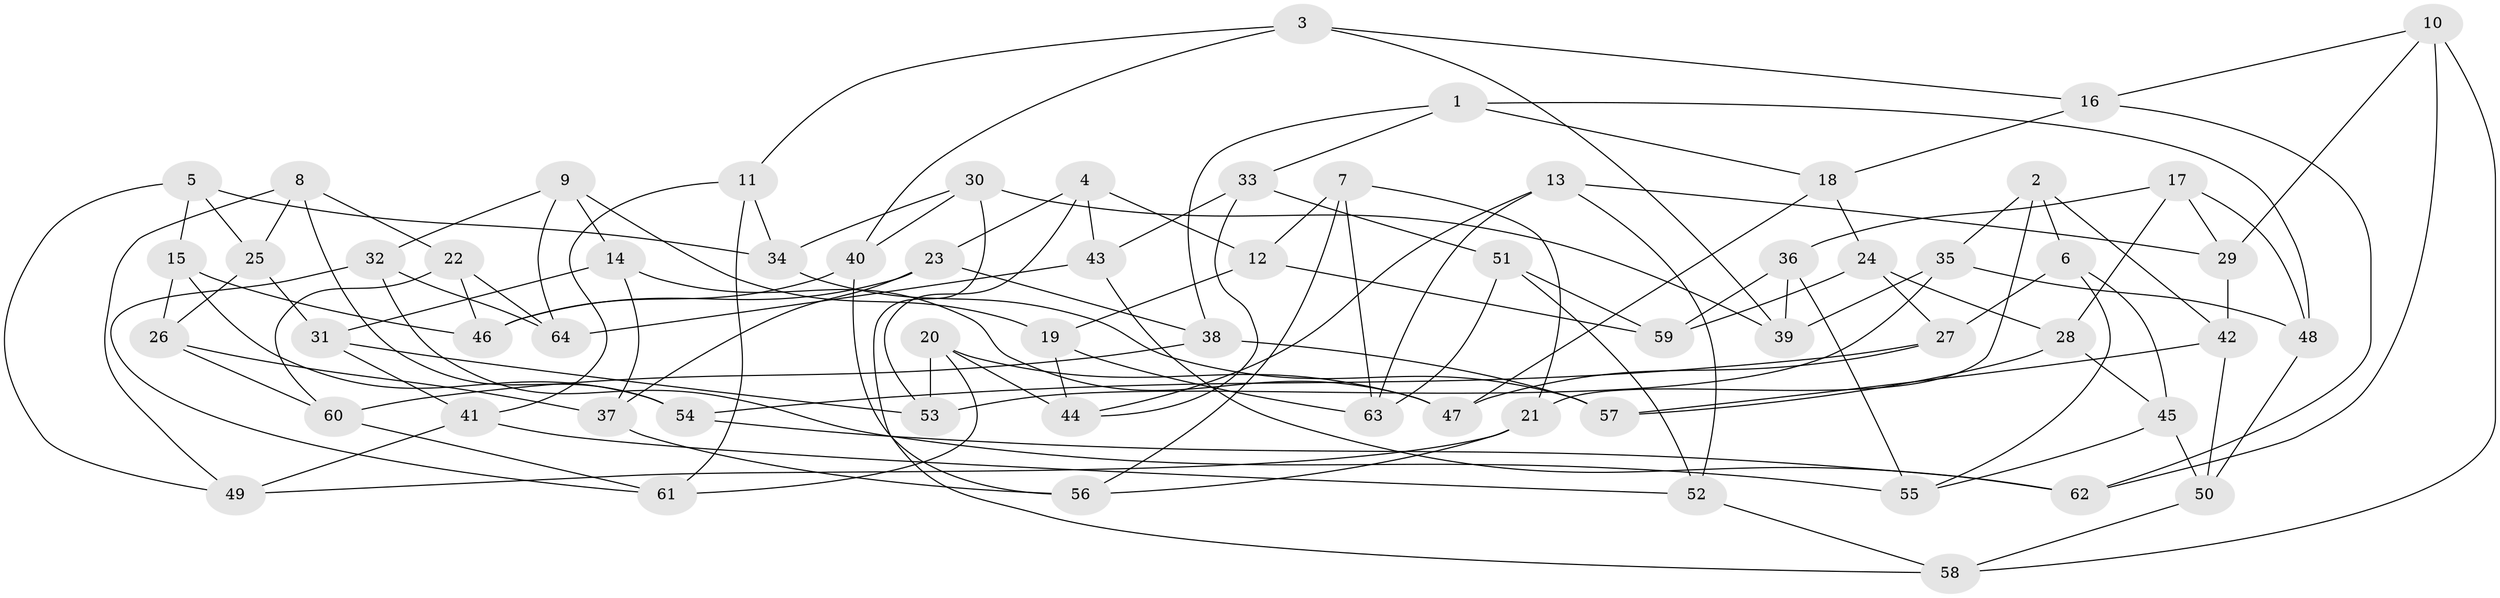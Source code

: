 // Generated by graph-tools (version 1.1) at 2025/02/03/09/25 03:02:56]
// undirected, 64 vertices, 128 edges
graph export_dot {
graph [start="1"]
  node [color=gray90,style=filled];
  1;
  2;
  3;
  4;
  5;
  6;
  7;
  8;
  9;
  10;
  11;
  12;
  13;
  14;
  15;
  16;
  17;
  18;
  19;
  20;
  21;
  22;
  23;
  24;
  25;
  26;
  27;
  28;
  29;
  30;
  31;
  32;
  33;
  34;
  35;
  36;
  37;
  38;
  39;
  40;
  41;
  42;
  43;
  44;
  45;
  46;
  47;
  48;
  49;
  50;
  51;
  52;
  53;
  54;
  55;
  56;
  57;
  58;
  59;
  60;
  61;
  62;
  63;
  64;
  1 -- 33;
  1 -- 48;
  1 -- 18;
  1 -- 38;
  2 -- 35;
  2 -- 42;
  2 -- 6;
  2 -- 21;
  3 -- 39;
  3 -- 40;
  3 -- 11;
  3 -- 16;
  4 -- 12;
  4 -- 43;
  4 -- 23;
  4 -- 53;
  5 -- 25;
  5 -- 49;
  5 -- 34;
  5 -- 15;
  6 -- 27;
  6 -- 45;
  6 -- 55;
  7 -- 21;
  7 -- 56;
  7 -- 12;
  7 -- 63;
  8 -- 25;
  8 -- 22;
  8 -- 49;
  8 -- 54;
  9 -- 14;
  9 -- 64;
  9 -- 32;
  9 -- 19;
  10 -- 62;
  10 -- 16;
  10 -- 29;
  10 -- 58;
  11 -- 61;
  11 -- 34;
  11 -- 41;
  12 -- 19;
  12 -- 59;
  13 -- 52;
  13 -- 44;
  13 -- 29;
  13 -- 63;
  14 -- 31;
  14 -- 47;
  14 -- 37;
  15 -- 26;
  15 -- 54;
  15 -- 46;
  16 -- 62;
  16 -- 18;
  17 -- 28;
  17 -- 48;
  17 -- 29;
  17 -- 36;
  18 -- 24;
  18 -- 47;
  19 -- 44;
  19 -- 63;
  20 -- 61;
  20 -- 44;
  20 -- 53;
  20 -- 47;
  21 -- 56;
  21 -- 49;
  22 -- 64;
  22 -- 60;
  22 -- 46;
  23 -- 46;
  23 -- 37;
  23 -- 38;
  24 -- 28;
  24 -- 59;
  24 -- 27;
  25 -- 31;
  25 -- 26;
  26 -- 37;
  26 -- 60;
  27 -- 47;
  27 -- 54;
  28 -- 45;
  28 -- 57;
  29 -- 42;
  30 -- 58;
  30 -- 34;
  30 -- 39;
  30 -- 40;
  31 -- 53;
  31 -- 41;
  32 -- 61;
  32 -- 64;
  32 -- 55;
  33 -- 51;
  33 -- 43;
  33 -- 44;
  34 -- 57;
  35 -- 48;
  35 -- 39;
  35 -- 53;
  36 -- 55;
  36 -- 39;
  36 -- 59;
  37 -- 56;
  38 -- 57;
  38 -- 60;
  40 -- 46;
  40 -- 56;
  41 -- 52;
  41 -- 49;
  42 -- 57;
  42 -- 50;
  43 -- 62;
  43 -- 64;
  45 -- 50;
  45 -- 55;
  48 -- 50;
  50 -- 58;
  51 -- 59;
  51 -- 63;
  51 -- 52;
  52 -- 58;
  54 -- 62;
  60 -- 61;
}
